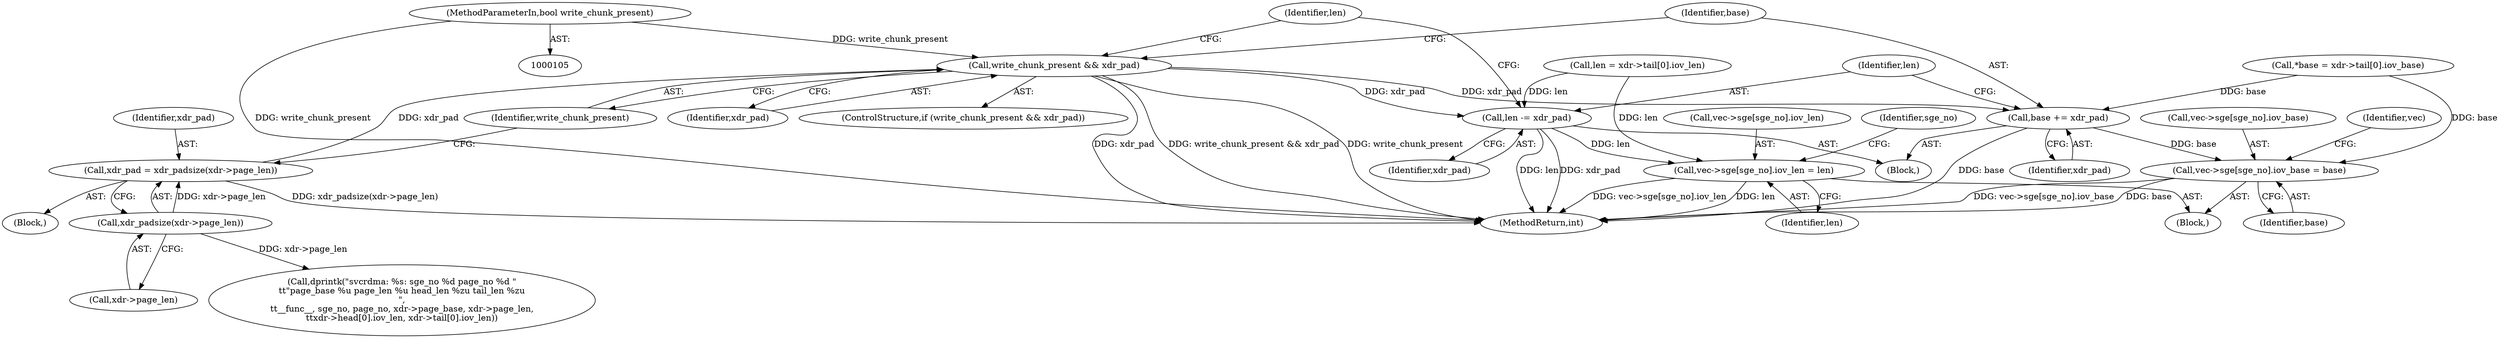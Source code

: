 digraph "1_linux_c70422f760c120480fee4de6c38804c72aa26bc1_38@API" {
"1000278" [label="(Call,write_chunk_present && xdr_pad)"];
"1000109" [label="(MethodParameterIn,bool write_chunk_present)"];
"1000271" [label="(Call,xdr_pad = xdr_padsize(xdr->page_len))"];
"1000273" [label="(Call,xdr_padsize(xdr->page_len))"];
"1000282" [label="(Call,base += xdr_pad)"];
"1000291" [label="(Call,vec->sge[sge_no].iov_base = base)"];
"1000285" [label="(Call,len -= xdr_pad)"];
"1000300" [label="(Call,vec->sge[sge_no].iov_len = len)"];
"1000282" [label="(Call,base += xdr_pad)"];
"1000287" [label="(Identifier,xdr_pad)"];
"1000274" [label="(Call,xdr->page_len)"];
"1000280" [label="(Identifier,xdr_pad)"];
"1000261" [label="(Call,len = xdr->tail[0].iov_len)"];
"1000249" [label="(Block,)"];
"1000278" [label="(Call,write_chunk_present && xdr_pad)"];
"1000109" [label="(MethodParameterIn,bool write_chunk_present)"];
"1000301" [label="(Call,vec->sge[sge_no].iov_len)"];
"1000271" [label="(Call,xdr_pad = xdr_padsize(xdr->page_len))"];
"1000311" [label="(Call,dprintk(\"svcrdma: %s: sge_no %d page_no %d \"\n\t\t\"page_base %u page_len %u head_len %zu tail_len %zu\n\",\n\t\t__func__, sge_no, page_no, xdr->page_base, xdr->page_len,\n\t\txdr->head[0].iov_len, xdr->tail[0].iov_len))"];
"1000277" [label="(ControlStructure,if (write_chunk_present && xdr_pad))"];
"1000284" [label="(Identifier,xdr_pad)"];
"1000299" [label="(Identifier,base)"];
"1000308" [label="(Identifier,len)"];
"1000285" [label="(Call,len -= xdr_pad)"];
"1000281" [label="(Block,)"];
"1000272" [label="(Identifier,xdr_pad)"];
"1000289" [label="(Identifier,len)"];
"1000290" [label="(Block,)"];
"1000292" [label="(Call,vec->sge[sge_no].iov_base)"];
"1000291" [label="(Call,vec->sge[sge_no].iov_base = base)"];
"1000310" [label="(Identifier,sge_no)"];
"1000343" [label="(MethodReturn,int)"];
"1000286" [label="(Identifier,len)"];
"1000273" [label="(Call,xdr_padsize(xdr->page_len))"];
"1000304" [label="(Identifier,vec)"];
"1000283" [label="(Identifier,base)"];
"1000279" [label="(Identifier,write_chunk_present)"];
"1000251" [label="(Call,*base = xdr->tail[0].iov_base)"];
"1000300" [label="(Call,vec->sge[sge_no].iov_len = len)"];
"1000278" -> "1000277"  [label="AST: "];
"1000278" -> "1000279"  [label="CFG: "];
"1000278" -> "1000280"  [label="CFG: "];
"1000279" -> "1000278"  [label="AST: "];
"1000280" -> "1000278"  [label="AST: "];
"1000283" -> "1000278"  [label="CFG: "];
"1000289" -> "1000278"  [label="CFG: "];
"1000278" -> "1000343"  [label="DDG: xdr_pad"];
"1000278" -> "1000343"  [label="DDG: write_chunk_present && xdr_pad"];
"1000278" -> "1000343"  [label="DDG: write_chunk_present"];
"1000109" -> "1000278"  [label="DDG: write_chunk_present"];
"1000271" -> "1000278"  [label="DDG: xdr_pad"];
"1000278" -> "1000282"  [label="DDG: xdr_pad"];
"1000278" -> "1000285"  [label="DDG: xdr_pad"];
"1000109" -> "1000105"  [label="AST: "];
"1000109" -> "1000343"  [label="DDG: write_chunk_present"];
"1000271" -> "1000249"  [label="AST: "];
"1000271" -> "1000273"  [label="CFG: "];
"1000272" -> "1000271"  [label="AST: "];
"1000273" -> "1000271"  [label="AST: "];
"1000279" -> "1000271"  [label="CFG: "];
"1000271" -> "1000343"  [label="DDG: xdr_padsize(xdr->page_len)"];
"1000273" -> "1000271"  [label="DDG: xdr->page_len"];
"1000273" -> "1000274"  [label="CFG: "];
"1000274" -> "1000273"  [label="AST: "];
"1000273" -> "1000311"  [label="DDG: xdr->page_len"];
"1000282" -> "1000281"  [label="AST: "];
"1000282" -> "1000284"  [label="CFG: "];
"1000283" -> "1000282"  [label="AST: "];
"1000284" -> "1000282"  [label="AST: "];
"1000286" -> "1000282"  [label="CFG: "];
"1000282" -> "1000343"  [label="DDG: base"];
"1000251" -> "1000282"  [label="DDG: base"];
"1000282" -> "1000291"  [label="DDG: base"];
"1000291" -> "1000290"  [label="AST: "];
"1000291" -> "1000299"  [label="CFG: "];
"1000292" -> "1000291"  [label="AST: "];
"1000299" -> "1000291"  [label="AST: "];
"1000304" -> "1000291"  [label="CFG: "];
"1000291" -> "1000343"  [label="DDG: vec->sge[sge_no].iov_base"];
"1000291" -> "1000343"  [label="DDG: base"];
"1000251" -> "1000291"  [label="DDG: base"];
"1000285" -> "1000281"  [label="AST: "];
"1000285" -> "1000287"  [label="CFG: "];
"1000286" -> "1000285"  [label="AST: "];
"1000287" -> "1000285"  [label="AST: "];
"1000289" -> "1000285"  [label="CFG: "];
"1000285" -> "1000343"  [label="DDG: len"];
"1000285" -> "1000343"  [label="DDG: xdr_pad"];
"1000261" -> "1000285"  [label="DDG: len"];
"1000285" -> "1000300"  [label="DDG: len"];
"1000300" -> "1000290"  [label="AST: "];
"1000300" -> "1000308"  [label="CFG: "];
"1000301" -> "1000300"  [label="AST: "];
"1000308" -> "1000300"  [label="AST: "];
"1000310" -> "1000300"  [label="CFG: "];
"1000300" -> "1000343"  [label="DDG: vec->sge[sge_no].iov_len"];
"1000300" -> "1000343"  [label="DDG: len"];
"1000261" -> "1000300"  [label="DDG: len"];
}
